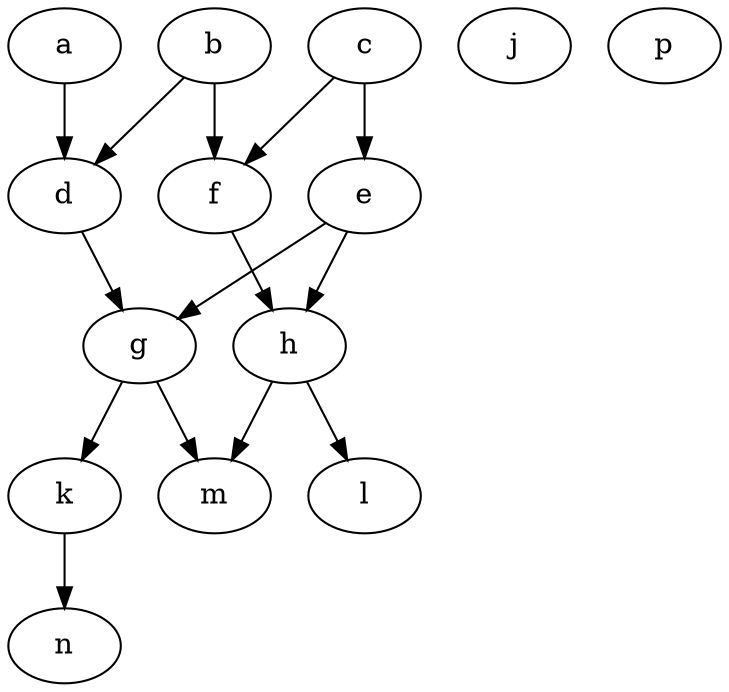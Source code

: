 digraph example {
    a [Weight=12];
    b [Weight=3];
    c [Weight=6];

    d [Weight=9];
    e [Weight=14];
    f [Weight=6];

    g [Weight=8];
    h [Weight=5];
    j [Weight=20];

    k [Weight=15];
    l [Weight=10];
    m [Weight=16];

    n [Weight=12];
    p [Weight=7];

    a -> d [Weight=57];
    b -> d [Weight=45];
    b -> f [Weight=48];
    c -> e [Weight=56];
    c -> f [Weight=39];
    d -> g [Weight=36];
    e -> g [Weight=50];
    e -> h [Weight=33];
    f -> h [Weight=33];
    g -> k [Weight=27];
    g -> m [Weight=28];
    h -> l [Weight=22];
    h -> m [Weight=28];
    k -> n [Weight=12];
}
